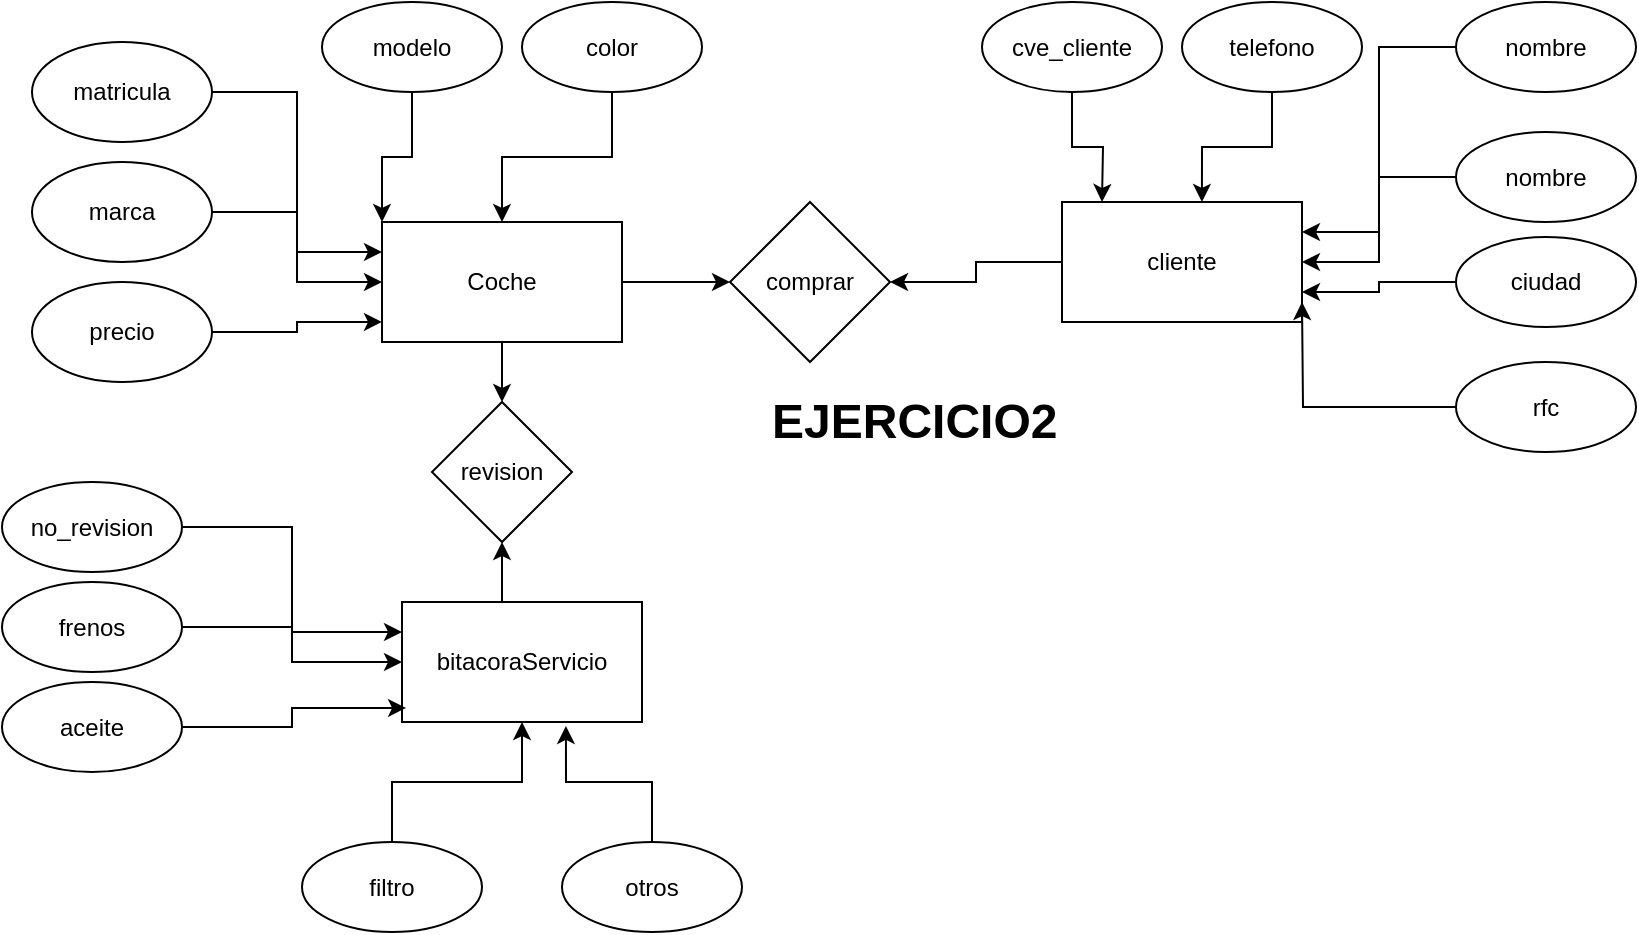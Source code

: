 <mxfile version="21.5.0" type="github">
  <diagram name="Página-1" id="bcggJst4Lfgpijk-xnBO">
    <mxGraphModel dx="880" dy="484" grid="1" gridSize="10" guides="1" tooltips="1" connect="1" arrows="1" fold="1" page="1" pageScale="1" pageWidth="827" pageHeight="1169" math="0" shadow="0">
      <root>
        <mxCell id="0" />
        <mxCell id="1" parent="0" />
        <mxCell id="1POWXPuu06_e3D0F7bsV-30" style="edgeStyle=orthogonalEdgeStyle;rounded=0;orthogonalLoop=1;jettySize=auto;html=1;exitX=1;exitY=0.5;exitDx=0;exitDy=0;" parent="1" source="1POWXPuu06_e3D0F7bsV-2" target="1POWXPuu06_e3D0F7bsV-28" edge="1">
          <mxGeometry relative="1" as="geometry" />
        </mxCell>
        <mxCell id="1POWXPuu06_e3D0F7bsV-44" style="edgeStyle=orthogonalEdgeStyle;rounded=0;orthogonalLoop=1;jettySize=auto;html=1;exitX=0.5;exitY=1;exitDx=0;exitDy=0;entryX=0.5;entryY=0;entryDx=0;entryDy=0;" parent="1" source="1POWXPuu06_e3D0F7bsV-2" target="1POWXPuu06_e3D0F7bsV-43" edge="1">
          <mxGeometry relative="1" as="geometry" />
        </mxCell>
        <mxCell id="1POWXPuu06_e3D0F7bsV-2" value="&lt;font style=&quot;vertical-align: inherit;&quot;&gt;&lt;font style=&quot;vertical-align: inherit;&quot;&gt;Coche&lt;/font&gt;&lt;/font&gt;" style="rounded=0;whiteSpace=wrap;html=1;" parent="1" vertex="1">
          <mxGeometry x="200" y="120" width="120" height="60" as="geometry" />
        </mxCell>
        <mxCell id="1POWXPuu06_e3D0F7bsV-12" style="edgeStyle=orthogonalEdgeStyle;rounded=0;orthogonalLoop=1;jettySize=auto;html=1;exitX=1;exitY=0.5;exitDx=0;exitDy=0;entryX=0;entryY=0.25;entryDx=0;entryDy=0;" parent="1" source="1POWXPuu06_e3D0F7bsV-3" target="1POWXPuu06_e3D0F7bsV-2" edge="1">
          <mxGeometry relative="1" as="geometry" />
        </mxCell>
        <mxCell id="1POWXPuu06_e3D0F7bsV-3" value="&lt;font style=&quot;vertical-align: inherit;&quot;&gt;&lt;font style=&quot;vertical-align: inherit;&quot;&gt;matricula&lt;/font&gt;&lt;/font&gt;" style="ellipse;whiteSpace=wrap;html=1;" parent="1" vertex="1">
          <mxGeometry x="25" y="30" width="90" height="50" as="geometry" />
        </mxCell>
        <mxCell id="1POWXPuu06_e3D0F7bsV-11" style="edgeStyle=orthogonalEdgeStyle;rounded=0;orthogonalLoop=1;jettySize=auto;html=1;" parent="1" source="1POWXPuu06_e3D0F7bsV-4" target="1POWXPuu06_e3D0F7bsV-2" edge="1">
          <mxGeometry relative="1" as="geometry" />
        </mxCell>
        <mxCell id="1POWXPuu06_e3D0F7bsV-4" value="&lt;font style=&quot;vertical-align: inherit;&quot;&gt;&lt;font style=&quot;vertical-align: inherit;&quot;&gt;marca&lt;/font&gt;&lt;/font&gt;" style="ellipse;whiteSpace=wrap;html=1;" parent="1" vertex="1">
          <mxGeometry x="25" y="90" width="90" height="50" as="geometry" />
        </mxCell>
        <mxCell id="1POWXPuu06_e3D0F7bsV-10" style="edgeStyle=orthogonalEdgeStyle;rounded=0;orthogonalLoop=1;jettySize=auto;html=1;entryX=0;entryY=0.833;entryDx=0;entryDy=0;entryPerimeter=0;" parent="1" source="1POWXPuu06_e3D0F7bsV-5" target="1POWXPuu06_e3D0F7bsV-2" edge="1">
          <mxGeometry relative="1" as="geometry" />
        </mxCell>
        <mxCell id="1POWXPuu06_e3D0F7bsV-5" value="&lt;font style=&quot;vertical-align: inherit;&quot;&gt;&lt;font style=&quot;vertical-align: inherit;&quot;&gt;precio&lt;/font&gt;&lt;/font&gt;" style="ellipse;whiteSpace=wrap;html=1;" parent="1" vertex="1">
          <mxGeometry x="25" y="150" width="90" height="50" as="geometry" />
        </mxCell>
        <mxCell id="1POWXPuu06_e3D0F7bsV-13" style="edgeStyle=orthogonalEdgeStyle;rounded=0;orthogonalLoop=1;jettySize=auto;html=1;exitX=0.5;exitY=1;exitDx=0;exitDy=0;entryX=0;entryY=0;entryDx=0;entryDy=0;" parent="1" source="1POWXPuu06_e3D0F7bsV-6" target="1POWXPuu06_e3D0F7bsV-2" edge="1">
          <mxGeometry relative="1" as="geometry" />
        </mxCell>
        <mxCell id="1POWXPuu06_e3D0F7bsV-6" value="&lt;font style=&quot;vertical-align: inherit;&quot;&gt;&lt;font style=&quot;vertical-align: inherit;&quot;&gt;modelo&lt;/font&gt;&lt;/font&gt;" style="ellipse;whiteSpace=wrap;html=1;" parent="1" vertex="1">
          <mxGeometry x="170" y="10" width="90" height="45" as="geometry" />
        </mxCell>
        <mxCell id="1POWXPuu06_e3D0F7bsV-14" style="edgeStyle=orthogonalEdgeStyle;rounded=0;orthogonalLoop=1;jettySize=auto;html=1;" parent="1" source="1POWXPuu06_e3D0F7bsV-8" target="1POWXPuu06_e3D0F7bsV-2" edge="1">
          <mxGeometry relative="1" as="geometry" />
        </mxCell>
        <mxCell id="1POWXPuu06_e3D0F7bsV-8" value="&lt;font style=&quot;vertical-align: inherit;&quot;&gt;&lt;font style=&quot;vertical-align: inherit;&quot;&gt;&lt;font style=&quot;vertical-align: inherit;&quot;&gt;&lt;font style=&quot;vertical-align: inherit;&quot;&gt;color&lt;/font&gt;&lt;/font&gt;&lt;/font&gt;&lt;/font&gt;" style="ellipse;whiteSpace=wrap;html=1;" parent="1" vertex="1">
          <mxGeometry x="270" y="10" width="90" height="45" as="geometry" />
        </mxCell>
        <mxCell id="1POWXPuu06_e3D0F7bsV-29" style="edgeStyle=orthogonalEdgeStyle;rounded=0;orthogonalLoop=1;jettySize=auto;html=1;" parent="1" source="1POWXPuu06_e3D0F7bsV-15" target="1POWXPuu06_e3D0F7bsV-28" edge="1">
          <mxGeometry relative="1" as="geometry" />
        </mxCell>
        <mxCell id="1POWXPuu06_e3D0F7bsV-15" value="&lt;font style=&quot;vertical-align: inherit;&quot;&gt;&lt;font style=&quot;vertical-align: inherit;&quot;&gt;&lt;font style=&quot;vertical-align: inherit;&quot;&gt;&lt;font style=&quot;vertical-align: inherit;&quot;&gt;cliente&lt;/font&gt;&lt;/font&gt;&lt;/font&gt;&lt;/font&gt;" style="rounded=0;whiteSpace=wrap;html=1;" parent="1" vertex="1">
          <mxGeometry x="540" y="110" width="120" height="60" as="geometry" />
        </mxCell>
        <mxCell id="1POWXPuu06_e3D0F7bsV-22" style="edgeStyle=orthogonalEdgeStyle;rounded=0;orthogonalLoop=1;jettySize=auto;html=1;" parent="1" source="1POWXPuu06_e3D0F7bsV-16" edge="1">
          <mxGeometry relative="1" as="geometry">
            <mxPoint x="560" y="110" as="targetPoint" />
          </mxGeometry>
        </mxCell>
        <mxCell id="1POWXPuu06_e3D0F7bsV-16" value="&lt;font style=&quot;vertical-align: inherit;&quot;&gt;&lt;font style=&quot;vertical-align: inherit;&quot;&gt;cve_cliente&lt;/font&gt;&lt;/font&gt;" style="ellipse;whiteSpace=wrap;html=1;" parent="1" vertex="1">
          <mxGeometry x="500" y="10" width="90" height="45" as="geometry" />
        </mxCell>
        <mxCell id="1POWXPuu06_e3D0F7bsV-24" style="edgeStyle=orthogonalEdgeStyle;rounded=0;orthogonalLoop=1;jettySize=auto;html=1;entryX=1;entryY=0.25;entryDx=0;entryDy=0;" parent="1" source="1POWXPuu06_e3D0F7bsV-17" target="1POWXPuu06_e3D0F7bsV-15" edge="1">
          <mxGeometry relative="1" as="geometry" />
        </mxCell>
        <mxCell id="1POWXPuu06_e3D0F7bsV-17" value="&lt;font style=&quot;vertical-align: inherit;&quot;&gt;&lt;font style=&quot;vertical-align: inherit;&quot;&gt;&lt;font style=&quot;vertical-align: inherit;&quot;&gt;&lt;font style=&quot;vertical-align: inherit;&quot;&gt;&lt;font style=&quot;vertical-align: inherit;&quot;&gt;&lt;font style=&quot;vertical-align: inherit;&quot;&gt;nombre&lt;/font&gt;&lt;/font&gt;&lt;/font&gt;&lt;/font&gt;&lt;/font&gt;&lt;/font&gt;" style="ellipse;whiteSpace=wrap;html=1;" parent="1" vertex="1">
          <mxGeometry x="737" y="10" width="90" height="45" as="geometry" />
        </mxCell>
        <mxCell id="1POWXPuu06_e3D0F7bsV-25" style="edgeStyle=orthogonalEdgeStyle;rounded=0;orthogonalLoop=1;jettySize=auto;html=1;" parent="1" source="1POWXPuu06_e3D0F7bsV-18" target="1POWXPuu06_e3D0F7bsV-15" edge="1">
          <mxGeometry relative="1" as="geometry" />
        </mxCell>
        <mxCell id="1POWXPuu06_e3D0F7bsV-18" value="&lt;font style=&quot;vertical-align: inherit;&quot;&gt;&lt;font style=&quot;vertical-align: inherit;&quot;&gt;nombre&lt;/font&gt;&lt;/font&gt;" style="ellipse;whiteSpace=wrap;html=1;" parent="1" vertex="1">
          <mxGeometry x="737" y="75" width="90" height="45" as="geometry" />
        </mxCell>
        <mxCell id="1POWXPuu06_e3D0F7bsV-26" style="edgeStyle=orthogonalEdgeStyle;rounded=0;orthogonalLoop=1;jettySize=auto;html=1;entryX=1;entryY=0.75;entryDx=0;entryDy=0;" parent="1" source="1POWXPuu06_e3D0F7bsV-19" target="1POWXPuu06_e3D0F7bsV-15" edge="1">
          <mxGeometry relative="1" as="geometry" />
        </mxCell>
        <mxCell id="1POWXPuu06_e3D0F7bsV-19" value="&lt;font style=&quot;vertical-align: inherit;&quot;&gt;&lt;font style=&quot;vertical-align: inherit;&quot;&gt;ciudad&lt;/font&gt;&lt;/font&gt;" style="ellipse;whiteSpace=wrap;html=1;" parent="1" vertex="1">
          <mxGeometry x="737" y="127.5" width="90" height="45" as="geometry" />
        </mxCell>
        <mxCell id="1POWXPuu06_e3D0F7bsV-27" style="edgeStyle=orthogonalEdgeStyle;rounded=0;orthogonalLoop=1;jettySize=auto;html=1;" parent="1" source="1POWXPuu06_e3D0F7bsV-20" edge="1">
          <mxGeometry relative="1" as="geometry">
            <mxPoint x="660" y="160" as="targetPoint" />
          </mxGeometry>
        </mxCell>
        <mxCell id="1POWXPuu06_e3D0F7bsV-20" value="&lt;font style=&quot;vertical-align: inherit;&quot;&gt;&lt;font style=&quot;vertical-align: inherit;&quot;&gt;&lt;font style=&quot;vertical-align: inherit;&quot;&gt;&lt;font style=&quot;vertical-align: inherit;&quot;&gt;&lt;font style=&quot;vertical-align: inherit;&quot;&gt;&lt;font style=&quot;vertical-align: inherit;&quot;&gt;rfc&lt;/font&gt;&lt;/font&gt;&lt;/font&gt;&lt;/font&gt;&lt;/font&gt;&lt;/font&gt;" style="ellipse;whiteSpace=wrap;html=1;" parent="1" vertex="1">
          <mxGeometry x="737" y="190" width="90" height="45" as="geometry" />
        </mxCell>
        <mxCell id="1POWXPuu06_e3D0F7bsV-23" style="edgeStyle=orthogonalEdgeStyle;rounded=0;orthogonalLoop=1;jettySize=auto;html=1;entryX=0.583;entryY=0;entryDx=0;entryDy=0;entryPerimeter=0;" parent="1" source="1POWXPuu06_e3D0F7bsV-21" target="1POWXPuu06_e3D0F7bsV-15" edge="1">
          <mxGeometry relative="1" as="geometry" />
        </mxCell>
        <mxCell id="1POWXPuu06_e3D0F7bsV-21" value="&lt;font style=&quot;vertical-align: inherit;&quot;&gt;&lt;font style=&quot;vertical-align: inherit;&quot;&gt;&lt;font style=&quot;vertical-align: inherit;&quot;&gt;&lt;font style=&quot;vertical-align: inherit;&quot;&gt;&lt;font style=&quot;vertical-align: inherit;&quot;&gt;&lt;font style=&quot;vertical-align: inherit;&quot;&gt;telefono&lt;/font&gt;&lt;/font&gt;&lt;/font&gt;&lt;/font&gt;&lt;/font&gt;&lt;/font&gt;" style="ellipse;whiteSpace=wrap;html=1;" parent="1" vertex="1">
          <mxGeometry x="600" y="10" width="90" height="45" as="geometry" />
        </mxCell>
        <mxCell id="1POWXPuu06_e3D0F7bsV-28" value="&lt;font style=&quot;vertical-align: inherit;&quot;&gt;&lt;font style=&quot;vertical-align: inherit;&quot;&gt;comprar&lt;/font&gt;&lt;/font&gt;" style="rhombus;whiteSpace=wrap;html=1;" parent="1" vertex="1">
          <mxGeometry x="374" y="110" width="80" height="80" as="geometry" />
        </mxCell>
        <mxCell id="1POWXPuu06_e3D0F7bsV-45" style="edgeStyle=orthogonalEdgeStyle;rounded=0;orthogonalLoop=1;jettySize=auto;html=1;entryX=0.5;entryY=1;entryDx=0;entryDy=0;" parent="1" source="1POWXPuu06_e3D0F7bsV-31" target="1POWXPuu06_e3D0F7bsV-43" edge="1">
          <mxGeometry relative="1" as="geometry">
            <Array as="points">
              <mxPoint x="260" y="310" />
              <mxPoint x="260" y="310" />
            </Array>
          </mxGeometry>
        </mxCell>
        <mxCell id="1POWXPuu06_e3D0F7bsV-31" value="&lt;font style=&quot;vertical-align: inherit;&quot;&gt;&lt;font style=&quot;vertical-align: inherit;&quot;&gt;bitacoraServicio&lt;/font&gt;&lt;/font&gt;" style="rounded=0;whiteSpace=wrap;html=1;" parent="1" vertex="1">
          <mxGeometry x="210" y="310" width="120" height="60" as="geometry" />
        </mxCell>
        <mxCell id="1POWXPuu06_e3D0F7bsV-38" style="edgeStyle=orthogonalEdgeStyle;rounded=0;orthogonalLoop=1;jettySize=auto;html=1;exitX=1;exitY=0.5;exitDx=0;exitDy=0;entryX=0;entryY=0.25;entryDx=0;entryDy=0;" parent="1" source="1POWXPuu06_e3D0F7bsV-33" target="1POWXPuu06_e3D0F7bsV-31" edge="1">
          <mxGeometry relative="1" as="geometry" />
        </mxCell>
        <mxCell id="1POWXPuu06_e3D0F7bsV-33" value="&lt;font style=&quot;vertical-align: inherit;&quot;&gt;&lt;font style=&quot;vertical-align: inherit;&quot;&gt;&lt;font style=&quot;vertical-align: inherit;&quot;&gt;&lt;font style=&quot;vertical-align: inherit;&quot;&gt;&lt;font style=&quot;vertical-align: inherit;&quot;&gt;&lt;font style=&quot;vertical-align: inherit;&quot;&gt;no_revision&lt;br&gt;&lt;/font&gt;&lt;/font&gt;&lt;/font&gt;&lt;/font&gt;&lt;/font&gt;&lt;/font&gt;" style="ellipse;whiteSpace=wrap;html=1;" parent="1" vertex="1">
          <mxGeometry x="10" y="250" width="90" height="45" as="geometry" />
        </mxCell>
        <mxCell id="1POWXPuu06_e3D0F7bsV-39" style="edgeStyle=orthogonalEdgeStyle;rounded=0;orthogonalLoop=1;jettySize=auto;html=1;" parent="1" source="1POWXPuu06_e3D0F7bsV-34" target="1POWXPuu06_e3D0F7bsV-31" edge="1">
          <mxGeometry relative="1" as="geometry" />
        </mxCell>
        <mxCell id="1POWXPuu06_e3D0F7bsV-34" value="&lt;font style=&quot;vertical-align: inherit;&quot;&gt;&lt;font style=&quot;vertical-align: inherit;&quot;&gt;frenos&lt;/font&gt;&lt;/font&gt;" style="ellipse;whiteSpace=wrap;html=1;" parent="1" vertex="1">
          <mxGeometry x="10" y="300" width="90" height="45" as="geometry" />
        </mxCell>
        <mxCell id="1POWXPuu06_e3D0F7bsV-40" style="edgeStyle=orthogonalEdgeStyle;rounded=0;orthogonalLoop=1;jettySize=auto;html=1;exitX=1;exitY=0.5;exitDx=0;exitDy=0;entryX=0.017;entryY=0.883;entryDx=0;entryDy=0;entryPerimeter=0;" parent="1" source="1POWXPuu06_e3D0F7bsV-35" target="1POWXPuu06_e3D0F7bsV-31" edge="1">
          <mxGeometry relative="1" as="geometry" />
        </mxCell>
        <mxCell id="1POWXPuu06_e3D0F7bsV-35" value="&lt;font style=&quot;vertical-align: inherit;&quot;&gt;&lt;font style=&quot;vertical-align: inherit;&quot;&gt;&lt;font style=&quot;vertical-align: inherit;&quot;&gt;&lt;font style=&quot;vertical-align: inherit;&quot;&gt;&lt;font style=&quot;vertical-align: inherit;&quot;&gt;&lt;font style=&quot;vertical-align: inherit;&quot;&gt;aceite&lt;/font&gt;&lt;/font&gt;&lt;/font&gt;&lt;/font&gt;&lt;/font&gt;&lt;/font&gt;" style="ellipse;whiteSpace=wrap;html=1;" parent="1" vertex="1">
          <mxGeometry x="10" y="350" width="90" height="45" as="geometry" />
        </mxCell>
        <mxCell id="1POWXPuu06_e3D0F7bsV-41" value="" style="edgeStyle=orthogonalEdgeStyle;rounded=0;orthogonalLoop=1;jettySize=auto;html=1;" parent="1" source="1POWXPuu06_e3D0F7bsV-36" target="1POWXPuu06_e3D0F7bsV-31" edge="1">
          <mxGeometry relative="1" as="geometry" />
        </mxCell>
        <mxCell id="1POWXPuu06_e3D0F7bsV-36" value="&lt;font style=&quot;vertical-align: inherit;&quot;&gt;&lt;font style=&quot;vertical-align: inherit;&quot;&gt;filtro&lt;/font&gt;&lt;/font&gt;" style="ellipse;whiteSpace=wrap;html=1;" parent="1" vertex="1">
          <mxGeometry x="160" y="430" width="90" height="45" as="geometry" />
        </mxCell>
        <mxCell id="1POWXPuu06_e3D0F7bsV-42" style="edgeStyle=orthogonalEdgeStyle;rounded=0;orthogonalLoop=1;jettySize=auto;html=1;entryX=0.683;entryY=1.033;entryDx=0;entryDy=0;entryPerimeter=0;" parent="1" source="1POWXPuu06_e3D0F7bsV-37" target="1POWXPuu06_e3D0F7bsV-31" edge="1">
          <mxGeometry relative="1" as="geometry" />
        </mxCell>
        <mxCell id="1POWXPuu06_e3D0F7bsV-37" value="&lt;font style=&quot;vertical-align: inherit;&quot;&gt;&lt;font style=&quot;vertical-align: inherit;&quot;&gt;&lt;font style=&quot;vertical-align: inherit;&quot;&gt;&lt;font style=&quot;vertical-align: inherit;&quot;&gt;&lt;font style=&quot;vertical-align: inherit;&quot;&gt;&lt;font style=&quot;vertical-align: inherit;&quot;&gt;otros&lt;/font&gt;&lt;/font&gt;&lt;/font&gt;&lt;/font&gt;&lt;/font&gt;&lt;/font&gt;" style="ellipse;whiteSpace=wrap;html=1;" parent="1" vertex="1">
          <mxGeometry x="290" y="430" width="90" height="45" as="geometry" />
        </mxCell>
        <mxCell id="1POWXPuu06_e3D0F7bsV-43" value="&lt;font style=&quot;vertical-align: inherit;&quot;&gt;&lt;font style=&quot;vertical-align: inherit;&quot;&gt;&lt;font style=&quot;vertical-align: inherit;&quot;&gt;&lt;font style=&quot;vertical-align: inherit;&quot;&gt;revision&lt;/font&gt;&lt;/font&gt;&lt;/font&gt;&lt;/font&gt;" style="rhombus;whiteSpace=wrap;html=1;" parent="1" vertex="1">
          <mxGeometry x="225" y="210" width="70" height="70" as="geometry" />
        </mxCell>
        <mxCell id="fxNbzw0mGUtgzlwYLd7B-1" value="&lt;h1&gt;&lt;font style=&quot;vertical-align: inherit;&quot;&gt;&lt;font style=&quot;vertical-align: inherit;&quot;&gt;EJERCICIO2&lt;/font&gt;&lt;/font&gt;&lt;/h1&gt;" style="text;html=1;strokeColor=none;fillColor=none;spacing=5;spacingTop=-20;whiteSpace=wrap;overflow=hidden;rounded=0;" vertex="1" parent="1">
          <mxGeometry x="390" y="200" width="190" height="120" as="geometry" />
        </mxCell>
      </root>
    </mxGraphModel>
  </diagram>
</mxfile>
